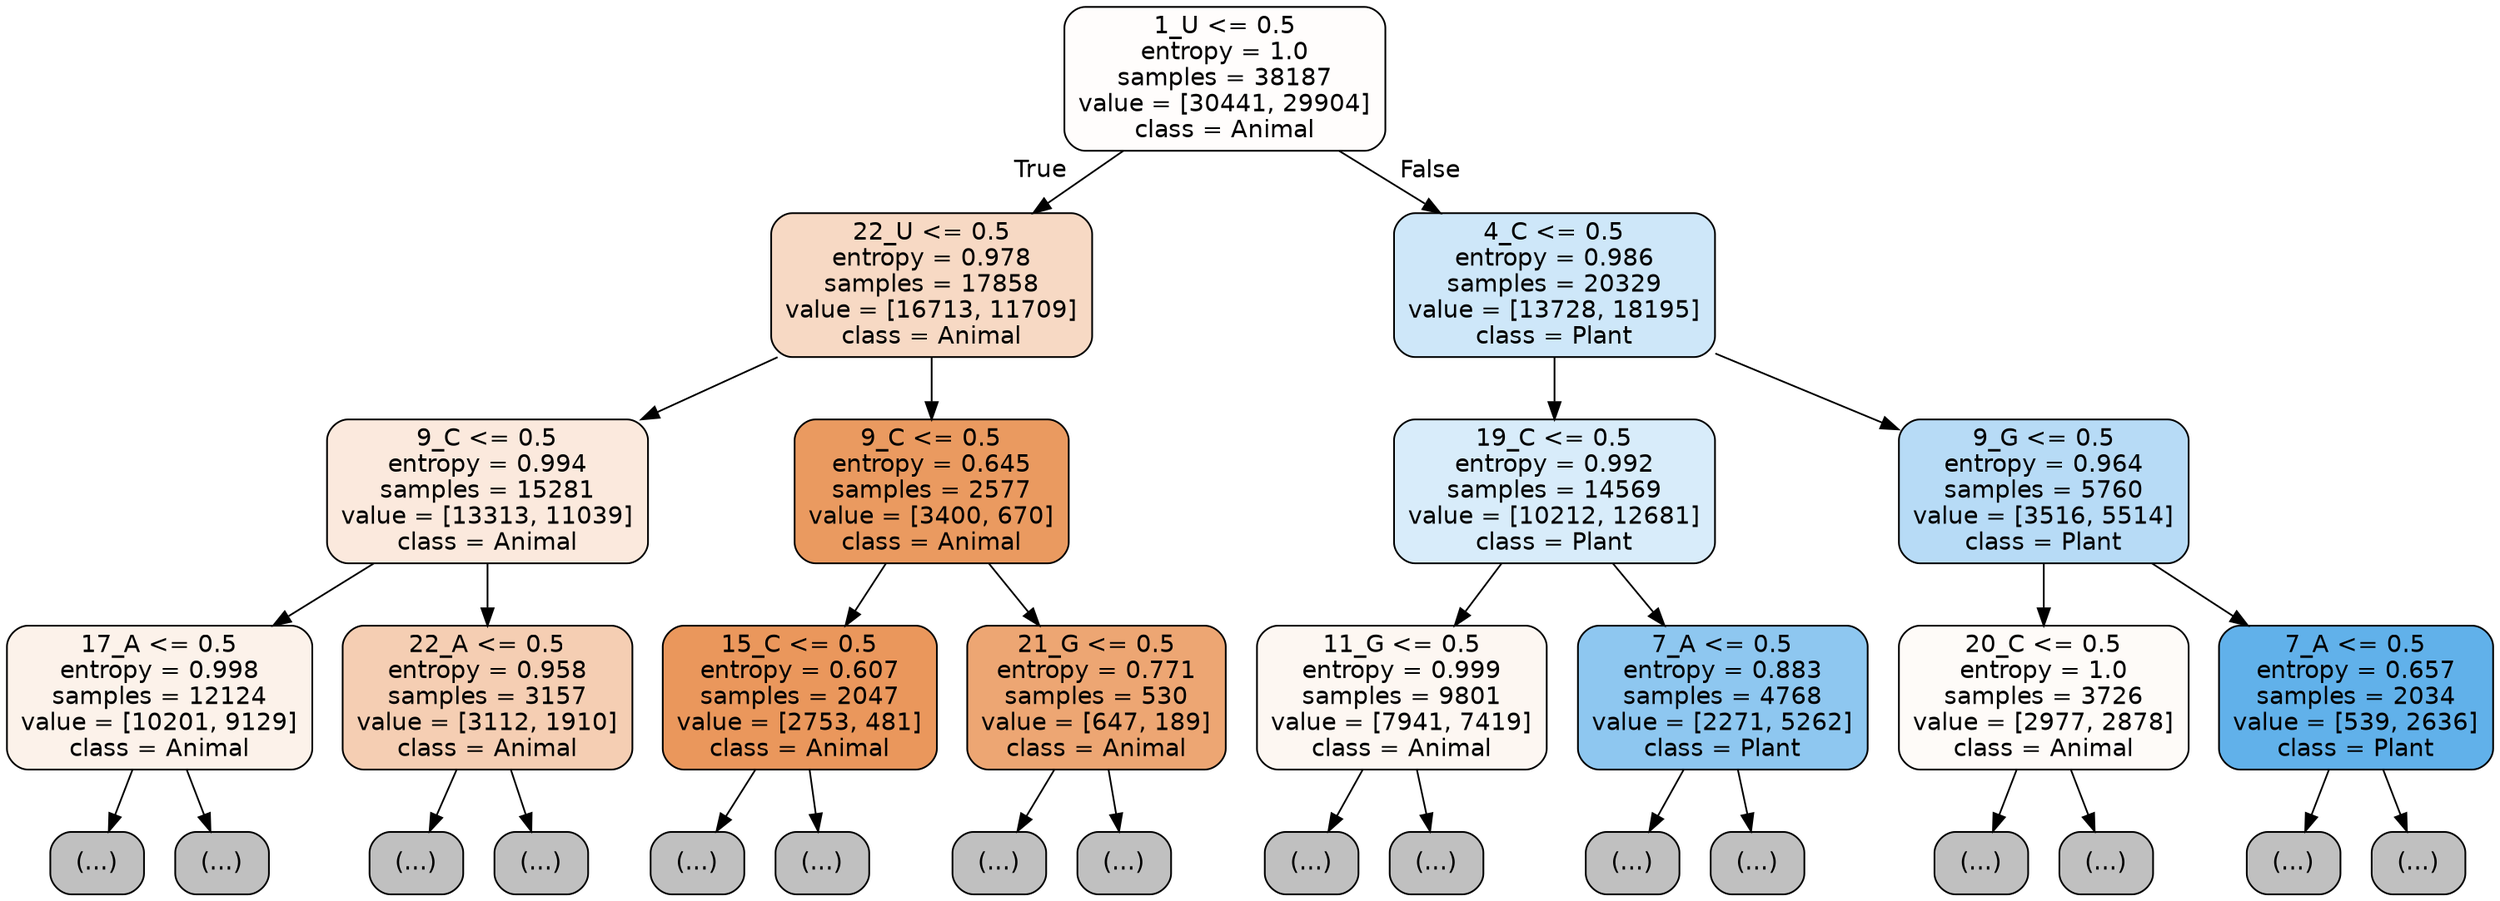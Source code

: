 digraph Tree {
node [shape=box, style="filled, rounded", color="black", fontname="helvetica"] ;
edge [fontname="helvetica"] ;
0 [label="1_U <= 0.5\nentropy = 1.0\nsamples = 38187\nvalue = [30441, 29904]\nclass = Animal", fillcolor="#fffdfc"] ;
1 [label="22_U <= 0.5\nentropy = 0.978\nsamples = 17858\nvalue = [16713, 11709]\nclass = Animal", fillcolor="#f7d9c4"] ;
0 -> 1 [labeldistance=2.5, labelangle=45, headlabel="True"] ;
2 [label="9_C <= 0.5\nentropy = 0.994\nsamples = 15281\nvalue = [13313, 11039]\nclass = Animal", fillcolor="#fbe9dd"] ;
1 -> 2 ;
3 [label="17_A <= 0.5\nentropy = 0.998\nsamples = 12124\nvalue = [10201, 9129]\nclass = Animal", fillcolor="#fcf2ea"] ;
2 -> 3 ;
4 [label="(...)", fillcolor="#C0C0C0"] ;
3 -> 4 ;
5139 [label="(...)", fillcolor="#C0C0C0"] ;
3 -> 5139 ;
6508 [label="22_A <= 0.5\nentropy = 0.958\nsamples = 3157\nvalue = [3112, 1910]\nclass = Animal", fillcolor="#f5ceb3"] ;
2 -> 6508 ;
6509 [label="(...)", fillcolor="#C0C0C0"] ;
6508 -> 6509 ;
8166 [label="(...)", fillcolor="#C0C0C0"] ;
6508 -> 8166 ;
8435 [label="9_C <= 0.5\nentropy = 0.645\nsamples = 2577\nvalue = [3400, 670]\nclass = Animal", fillcolor="#ea9a60"] ;
1 -> 8435 ;
8436 [label="15_C <= 0.5\nentropy = 0.607\nsamples = 2047\nvalue = [2753, 481]\nclass = Animal", fillcolor="#ea975c"] ;
8435 -> 8436 ;
8437 [label="(...)", fillcolor="#C0C0C0"] ;
8436 -> 8437 ;
9078 [label="(...)", fillcolor="#C0C0C0"] ;
8436 -> 9078 ;
9229 [label="21_G <= 0.5\nentropy = 0.771\nsamples = 530\nvalue = [647, 189]\nclass = Animal", fillcolor="#eda673"] ;
8435 -> 9229 ;
9230 [label="(...)", fillcolor="#C0C0C0"] ;
9229 -> 9230 ;
9381 [label="(...)", fillcolor="#C0C0C0"] ;
9229 -> 9381 ;
9440 [label="4_C <= 0.5\nentropy = 0.986\nsamples = 20329\nvalue = [13728, 18195]\nclass = Plant", fillcolor="#cee7f9"] ;
0 -> 9440 [labeldistance=2.5, labelangle=-45, headlabel="False"] ;
9441 [label="19_C <= 0.5\nentropy = 0.992\nsamples = 14569\nvalue = [10212, 12681]\nclass = Plant", fillcolor="#d8ecfa"] ;
9440 -> 9441 ;
9442 [label="11_G <= 0.5\nentropy = 0.999\nsamples = 9801\nvalue = [7941, 7419]\nclass = Animal", fillcolor="#fdf7f2"] ;
9441 -> 9442 ;
9443 [label="(...)", fillcolor="#C0C0C0"] ;
9442 -> 9443 ;
12654 [label="(...)", fillcolor="#C0C0C0"] ;
9442 -> 12654 ;
13871 [label="7_A <= 0.5\nentropy = 0.883\nsamples = 4768\nvalue = [2271, 5262]\nclass = Plant", fillcolor="#8ec7f0"] ;
9441 -> 13871 ;
13872 [label="(...)", fillcolor="#C0C0C0"] ;
13871 -> 13872 ;
14839 [label="(...)", fillcolor="#C0C0C0"] ;
13871 -> 14839 ;
15168 [label="9_G <= 0.5\nentropy = 0.964\nsamples = 5760\nvalue = [3516, 5514]\nclass = Plant", fillcolor="#b7dbf6"] ;
9440 -> 15168 ;
15169 [label="20_C <= 0.5\nentropy = 1.0\nsamples = 3726\nvalue = [2977, 2878]\nclass = Animal", fillcolor="#fefbf8"] ;
15168 -> 15169 ;
15170 [label="(...)", fillcolor="#C0C0C0"] ;
15169 -> 15170 ;
16127 [label="(...)", fillcolor="#C0C0C0"] ;
15169 -> 16127 ;
16492 [label="7_A <= 0.5\nentropy = 0.657\nsamples = 2034\nvalue = [539, 2636]\nclass = Plant", fillcolor="#61b1ea"] ;
15168 -> 16492 ;
16493 [label="(...)", fillcolor="#C0C0C0"] ;
16492 -> 16493 ;
16776 [label="(...)", fillcolor="#C0C0C0"] ;
16492 -> 16776 ;
}
